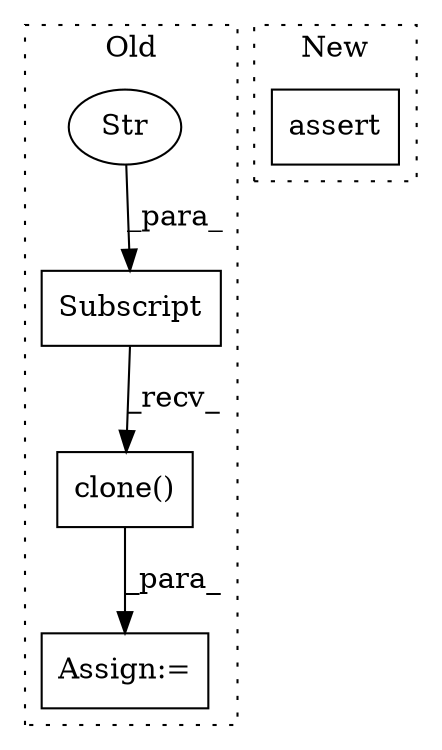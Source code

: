 digraph G {
subgraph cluster0 {
1 [label="clone()" a="75" s="2712" l="41" shape="box"];
3 [label="Assign:=" a="68" s="2709" l="3" shape="box"];
4 [label="Subscript" a="63" s="2712,0" l="33,0" shape="box"];
5 [label="Str" a="66" s="2729" l="15" shape="ellipse"];
label = "Old";
style="dotted";
}
subgraph cluster1 {
2 [label="assert" a="65" s="3003" l="7" shape="box"];
label = "New";
style="dotted";
}
1 -> 3 [label="_para_"];
4 -> 1 [label="_recv_"];
5 -> 4 [label="_para_"];
}